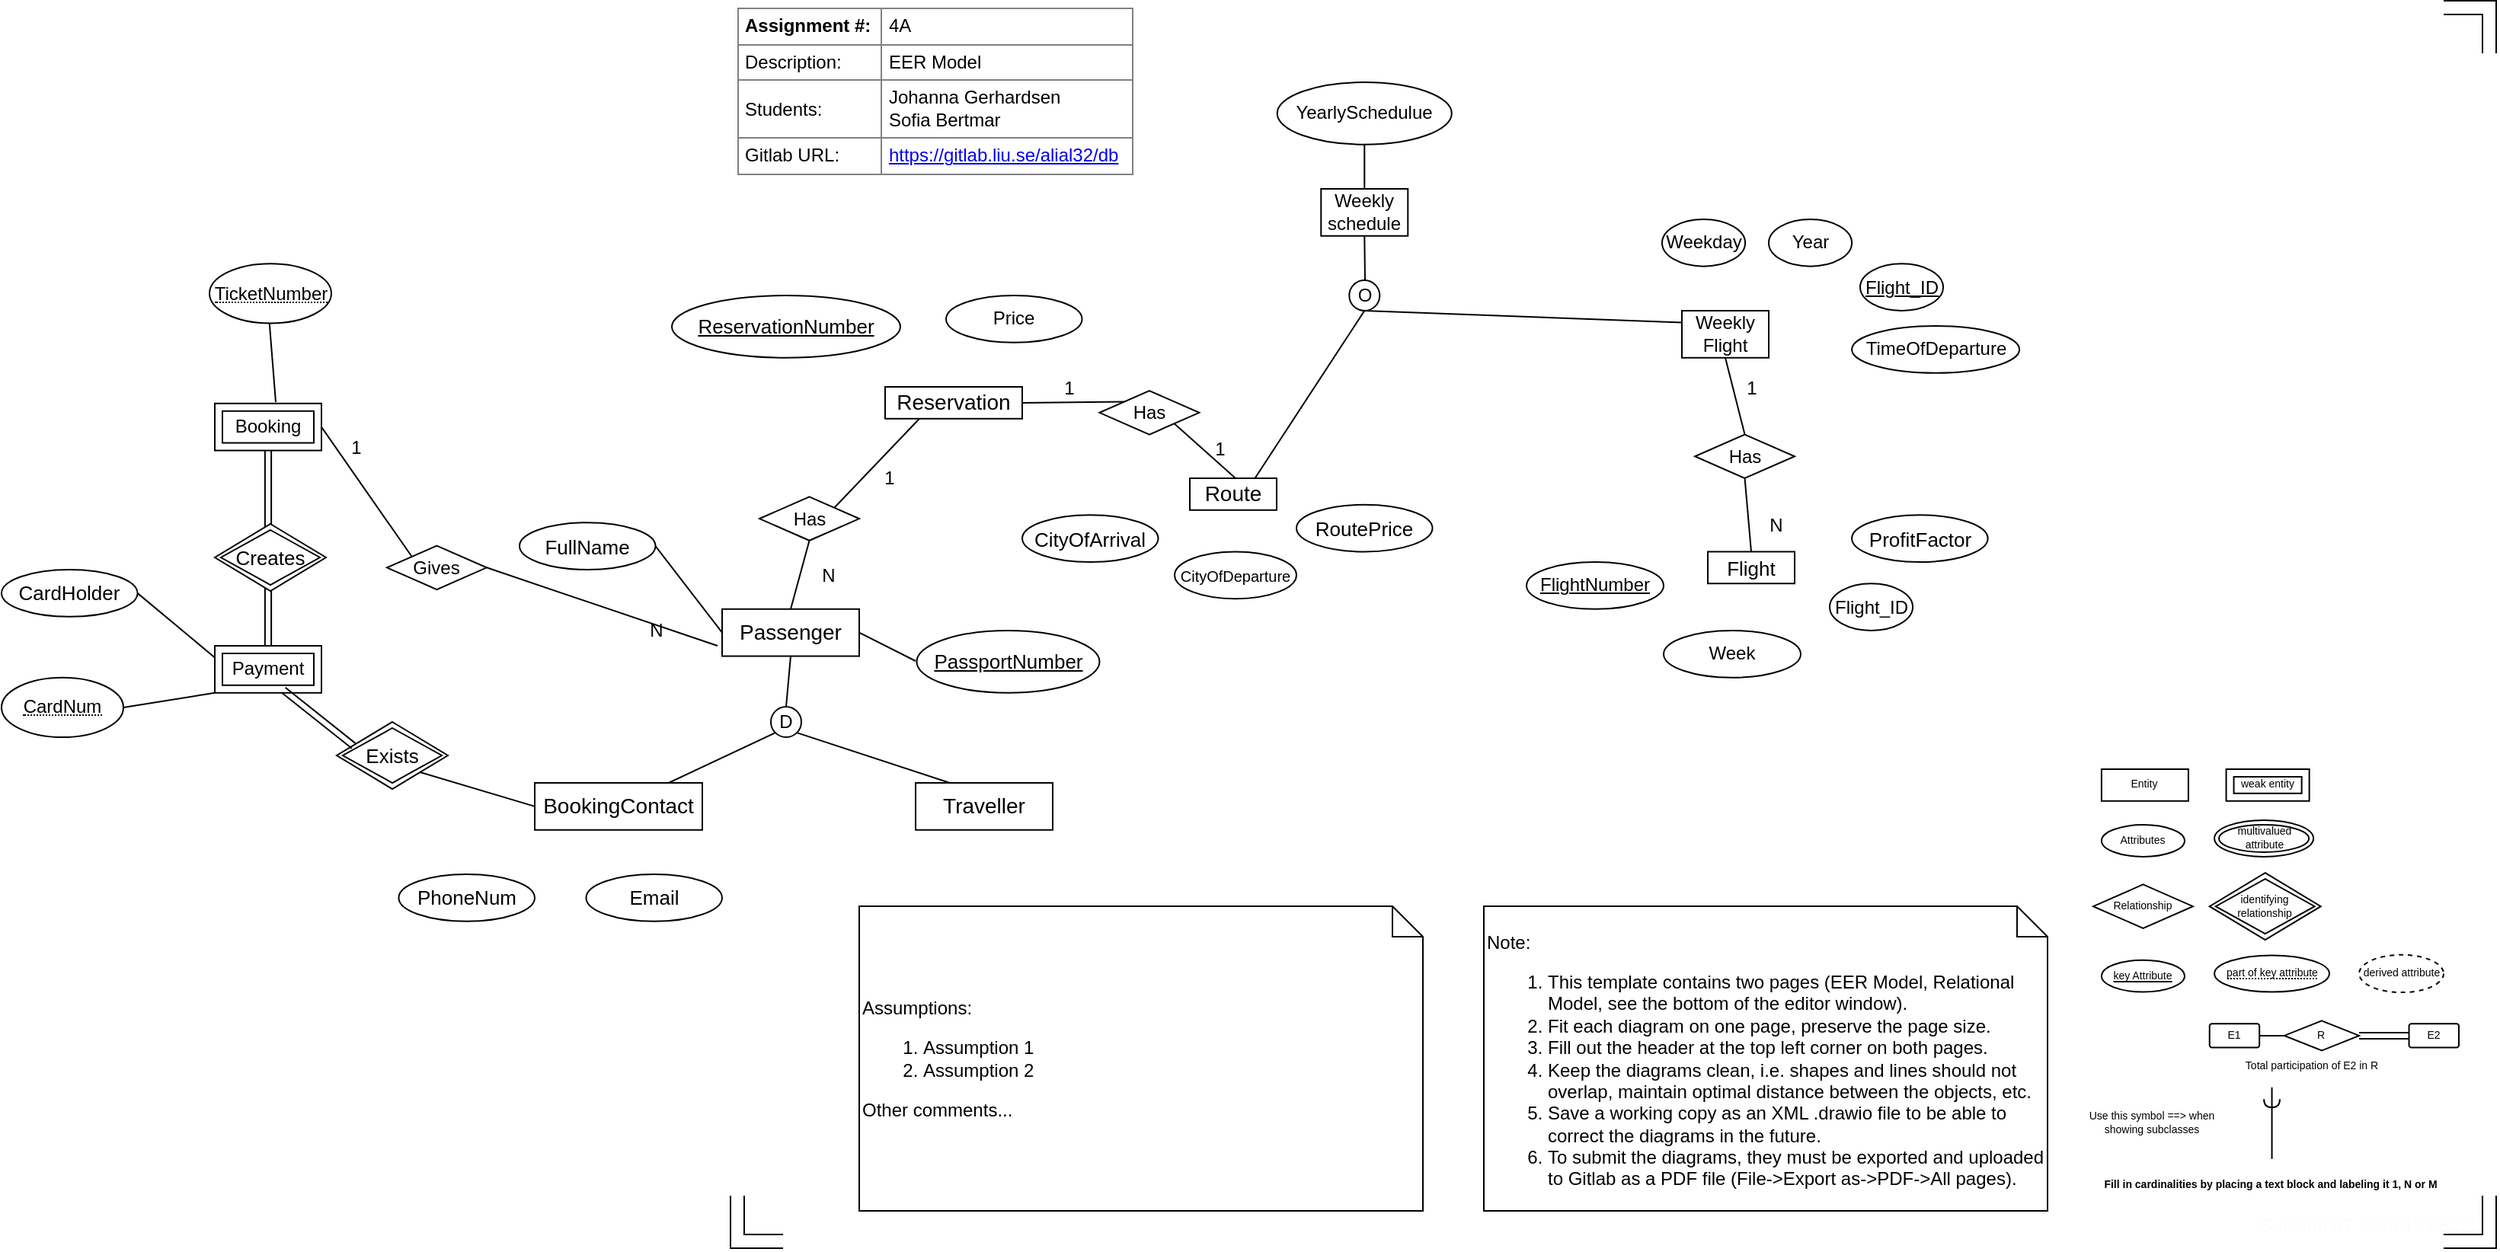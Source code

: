 <mxfile version="13.10.0" type="device" pages="2"><diagram id="AwibpN7691-l0AOPQ9tG" name="Page-1"><mxGraphModel dx="1358" dy="737" grid="1" gridSize="10" guides="1" tooltips="1" connect="1" arrows="1" fold="1" page="1" pageScale="1" pageWidth="827" pageHeight="1169" math="0" shadow="0"><root><mxCell id="0"/><mxCell id="1" parent="0"/><UserObject label="%date{ddd mmm dd yyyy HH:MM:ss}%" placeholders="1" id="TiazZiF4yL7z3fMAo3jG-25"><mxCell style="text;html=1;align=center;verticalAlign=middle;whiteSpace=wrap;overflow=hidden;fontColor=#FCFCFC;movable=0;resizable=0;rotatable=0;deletable=0;editable=0;connectable=0;" vertex="1" parent="1"><mxGeometry x="1533" y="1011" width="160" height="20" as="geometry"/></mxCell></UserObject><mxCell id="TiazZiF4yL7z3fMAo3jG-26" value="" style="shape=filledEdge;rounded=0;fixDash=1;endArrow=none;strokeWidth=10;fillColor=#ffffff;edgeStyle=orthogonalEdgeStyle;fontColor=#FCFCFC;" edge="1" parent="1"><mxGeometry width="60" height="40" relative="1" as="geometry"><mxPoint x="543" y="1001" as="sourcePoint"/><mxPoint x="573" y="1031" as="targetPoint"/><Array as="points"><mxPoint x="543" y="1031"/></Array></mxGeometry></mxCell><mxCell id="TiazZiF4yL7z3fMAo3jG-27" value="" style="shape=filledEdge;rounded=0;fixDash=1;endArrow=none;strokeWidth=10;fillColor=#ffffff;edgeStyle=orthogonalEdgeStyle;fontColor=#FCFCFC;" edge="1" parent="1"><mxGeometry width="60" height="40" relative="1" as="geometry"><mxPoint x="1663" y="221" as="sourcePoint"/><mxPoint x="1693" y="251" as="targetPoint"/><Array as="points"><mxPoint x="1693" y="221"/></Array></mxGeometry></mxCell><mxCell id="TiazZiF4yL7z3fMAo3jG-28" value="" style="shape=filledEdge;rounded=0;fixDash=1;endArrow=none;strokeWidth=10;fillColor=#ffffff;edgeStyle=orthogonalEdgeStyle;fontColor=#FCFCFC;" edge="1" parent="1"><mxGeometry width="60" height="40" relative="1" as="geometry"><mxPoint x="1662.99" y="1031" as="sourcePoint"/><mxPoint x="1692.99" y="1001" as="targetPoint"/><Array as="points"><mxPoint x="1692.99" y="1031"/></Array></mxGeometry></mxCell><mxCell id="TiazZiF4yL7z3fMAo3jG-29" value="&lt;table border=&quot;1&quot; width=&quot;100%&quot; cellpadding=&quot;4&quot; style=&quot;width: 100% ; height: 100% ; border-collapse: collapse&quot;&gt;&lt;tbody&gt;&lt;tr&gt;&lt;th&gt;Assignment #:&lt;/th&gt;&lt;td&gt;4A&lt;/td&gt;&lt;/tr&gt;&lt;tr&gt;&lt;td&gt;Description:&lt;/td&gt;&lt;td&gt;EER Model&lt;/td&gt;&lt;/tr&gt;&lt;tr&gt;&lt;td&gt;Students:&lt;/td&gt;&lt;td&gt;Johanna Gerhardsen&lt;br&gt;Sofia Bertmar&lt;/td&gt;&lt;/tr&gt;&lt;tr&gt;&lt;td&gt;Gitlab URL:&lt;/td&gt;&lt;td&gt;&lt;a href=&quot;https://gitlab.liu.se/alial32/db&quot;&gt;https://gitlab.liu.se/alial32/db&lt;/a&gt;&lt;/td&gt;&lt;/tr&gt;&lt;/tbody&gt;&lt;/table&gt;" style="text;html=1;strokeColor=none;fillColor=none;overflow=fill;fontColor=#000000;" vertex="1" parent="1"><mxGeometry x="543" y="221" width="260" height="110" as="geometry"/></mxCell><mxCell id="TiazZiF4yL7z3fMAo3jG-31" value="&lt;br&gt;Note:&lt;br&gt;&lt;ol&gt;&lt;li&gt;This template contains two pages (EER Model, Relational Model, see the bottom of the editor window).&lt;/li&gt;&lt;li&gt;Fit each diagram on one page, preserve the page size.&lt;br&gt;&lt;/li&gt;&lt;li&gt;Fill out the header at the top left corner on both pages.&lt;/li&gt;&lt;li&gt;&lt;span&gt;Keep the diagrams clean, i.e. shapes and lines should not overlap, maintain optimal distance between the objects, etc.&lt;/span&gt;&lt;br&gt;&lt;/li&gt;&lt;li&gt;Save a working copy as an XML .drawio file to be able to correct the diagrams in the future.&lt;/li&gt;&lt;li&gt;To submit the diagrams, they must be exported and uploaded to Gitlab as a PDF file (File-&amp;gt;Export as-&amp;gt;PDF-&amp;gt;All pages).&lt;/li&gt;&lt;/ol&gt;" style="shape=note;size=20;whiteSpace=wrap;html=1;strokeColor=#000000;fillColor=#ffffff;fontColor=#000000;align=left;" vertex="1" parent="1"><mxGeometry x="1033" y="811" width="370" height="200" as="geometry"/></mxCell><mxCell id="TiazZiF4yL7z3fMAo3jG-32" value="Assumptions:&lt;br&gt;&lt;ol&gt;&lt;li&gt;Assumption 1&lt;/li&gt;&lt;li&gt;Assumption 2&lt;/li&gt;&lt;/ol&gt;&lt;div&gt;Other comments...&lt;/div&gt;" style="shape=note;size=20;whiteSpace=wrap;html=1;strokeColor=#000000;fillColor=#ffffff;fontColor=#000000;align=left;" vertex="1" parent="1"><mxGeometry x="623" y="811" width="370" height="200" as="geometry"/></mxCell><mxCell id="TiazZiF4yL7z3fMAo3jG-35" value="" style="group;fontSize=7;" vertex="1" connectable="0" parent="1"><mxGeometry x="1403" y="721" width="270" height="293.5" as="geometry"/></mxCell><mxCell id="TiazZiF4yL7z3fMAo3jG-36" value="&lt;b style=&quot;font-size: 7px;&quot;&gt;Fill in cardinalities by placing a text block and labeling it 1, N or M&lt;/b&gt;" style="text;html=1;strokeColor=none;fillColor=none;align=center;verticalAlign=middle;whiteSpace=wrap;rounded=0;shadow=0;dashed=1;fontSize=7;" vertex="1" parent="TiazZiF4yL7z3fMAo3jG-35"><mxGeometry x="32.73" y="260" width="227.27" height="26.11" as="geometry"/></mxCell><mxCell id="TiazZiF4yL7z3fMAo3jG-37" value="" style="shape=requiredInterface;html=1;verticalLabelPosition=bottom;shadow=0;fontSize=7;rotation=90;" vertex="1" parent="TiazZiF4yL7z3fMAo3jG-35"><mxGeometry x="144.545" y="214.119" width="5.455" height="10.445" as="geometry"/></mxCell><mxCell id="TiazZiF4yL7z3fMAo3jG-38" value="" style="endArrow=none;html=1;strokeColor=#000000;fontSize=7;" edge="1" parent="TiazZiF4yL7z3fMAo3jG-35"><mxGeometry width="50" height="50" relative="1" as="geometry"><mxPoint x="147.273" y="255.899" as="sourcePoint"/><mxPoint x="147.273" y="208.897" as="targetPoint"/></mxGeometry></mxCell><mxCell id="TiazZiF4yL7z3fMAo3jG-39" value="&lt;font style=&quot;font-size: 7px;&quot;&gt;Use this symbol ==&amp;gt; when showing subclasses &lt;/font&gt;" style="text;html=1;strokeColor=none;fillColor=none;align=center;verticalAlign=middle;whiteSpace=wrap;rounded=0;shadow=0;fontSize=7;" vertex="1" parent="TiazZiF4yL7z3fMAo3jG-35"><mxGeometry x="21.818" y="211.508" width="92.727" height="41.779" as="geometry"/></mxCell><mxCell id="TiazZiF4yL7z3fMAo3jG-40" value="Attributes" style="ellipse;whiteSpace=wrap;html=1;align=center;shadow=0;gradientColor=none;fontSize=7;" vertex="1" parent="TiazZiF4yL7z3fMAo3jG-35"><mxGeometry x="35.455" y="36.557" width="54.545" height="20.89" as="geometry"/></mxCell><mxCell id="TiazZiF4yL7z3fMAo3jG-41" value="Relationship" style="shape=rhombus;perimeter=rhombusPerimeter;whiteSpace=wrap;html=1;align=center;shadow=0;gradientColor=none;fontSize=7;" vertex="1" parent="TiazZiF4yL7z3fMAo3jG-35"><mxGeometry x="30" y="75.725" width="65.455" height="28.723" as="geometry"/></mxCell><mxCell id="TiazZiF4yL7z3fMAo3jG-42" value="weak entity" style="shape=ext;margin=3;double=1;whiteSpace=wrap;html=1;align=center;shadow=0;gradientColor=none;fontSize=7;" vertex="1" parent="TiazZiF4yL7z3fMAo3jG-35"><mxGeometry x="117.273" width="54.545" height="20.89" as="geometry"/></mxCell><mxCell id="TiazZiF4yL7z3fMAo3jG-43" value="key Attribute" style="ellipse;whiteSpace=wrap;html=1;align=center;fontStyle=4;shadow=0;gradientColor=none;fontSize=7;" vertex="1" parent="TiazZiF4yL7z3fMAo3jG-35"><mxGeometry x="35.455" y="125.338" width="54.545" height="20.89" as="geometry"/></mxCell><mxCell id="TiazZiF4yL7z3fMAo3jG-44" value="derived attribute" style="ellipse;whiteSpace=wrap;html=1;align=center;dashed=1;shadow=0;gradientColor=none;fontSize=7;" vertex="1" parent="TiazZiF4yL7z3fMAo3jG-35"><mxGeometry x="204.55" y="121.9" width="55.45" height="24.66" as="geometry"/></mxCell><mxCell id="TiazZiF4yL7z3fMAo3jG-45" value="E2" style="rounded=1;arcSize=10;whiteSpace=wrap;html=1;align=center;shadow=0;gradientColor=none;fontSize=7;" vertex="1" parent="TiazZiF4yL7z3fMAo3jG-35"><mxGeometry x="237.273" y="167.117" width="32.727" height="15.667" as="geometry"/></mxCell><mxCell id="TiazZiF4yL7z3fMAo3jG-46" value="R" style="shape=rhombus;perimeter=rhombusPerimeter;whiteSpace=wrap;html=1;align=center;shadow=0;gradientColor=none;fontSize=7;" vertex="1" parent="TiazZiF4yL7z3fMAo3jG-35"><mxGeometry x="155.455" y="165.159" width="49.091" height="19.584" as="geometry"/></mxCell><mxCell id="TiazZiF4yL7z3fMAo3jG-47" value="" style="shape=link;html=1;rounded=0;entryX=0;entryY=0.5;entryDx=0;entryDy=0;exitX=1;exitY=0.5;exitDx=0;exitDy=0;fontSize=7;" edge="1" parent="TiazZiF4yL7z3fMAo3jG-35" source="TiazZiF4yL7z3fMAo3jG-46" target="TiazZiF4yL7z3fMAo3jG-45"><mxGeometry relative="1" as="geometry"><mxPoint x="193.636" y="177.562" as="sourcePoint"/><mxPoint x="193.636" y="177.301" as="targetPoint"/></mxGeometry></mxCell><mxCell id="TiazZiF4yL7z3fMAo3jG-48" value="E1" style="rounded=1;arcSize=10;whiteSpace=wrap;html=1;align=center;shadow=0;gradientColor=none;fontSize=7;" vertex="1" parent="TiazZiF4yL7z3fMAo3jG-35"><mxGeometry x="106.364" y="167.117" width="32.727" height="15.667" as="geometry"/></mxCell><mxCell id="TiazZiF4yL7z3fMAo3jG-49" value="" style="endArrow=none;html=1;rounded=0;exitX=0;exitY=0.5;exitDx=0;exitDy=0;entryX=1;entryY=0.5;entryDx=0;entryDy=0;fontSize=7;" edge="1" parent="TiazZiF4yL7z3fMAo3jG-35" source="TiazZiF4yL7z3fMAo3jG-46" target="TiazZiF4yL7z3fMAo3jG-48"><mxGeometry relative="1" as="geometry"><mxPoint x="-237.273" y="302.9" as="sourcePoint"/><mxPoint x="-150" y="302.9" as="targetPoint"/></mxGeometry></mxCell><mxCell id="TiazZiF4yL7z3fMAo3jG-50" value="&lt;font style=&quot;font-size: 7px;&quot;&gt;Total participation of E2 in R&lt;/font&gt;" style="text;html=1;align=center;verticalAlign=middle;resizable=0;points=[];autosize=1;fontSize=7;" vertex="1" parent="TiazZiF4yL7z3fMAo3jG-35"><mxGeometry x="122.729" y="190.0" width="100" height="10" as="geometry"/></mxCell><mxCell id="TiazZiF4yL7z3fMAo3jG-51" value="&lt;span style=&quot;border-bottom: 1px dotted&quot;&gt;part of key attribute&lt;/span&gt;" style="ellipse;whiteSpace=wrap;html=1;align=center;strokeColor=#000000;fillColor=#ffffff;fontSize=7;fontColor=#000000;" vertex="1" parent="TiazZiF4yL7z3fMAo3jG-35"><mxGeometry x="109.55" y="122.23" width="75.45" height="24" as="geometry"/></mxCell><mxCell id="TiazZiF4yL7z3fMAo3jG-52" value="multivalued attribute" style="ellipse;shape=doubleEllipse;margin=3;whiteSpace=wrap;html=1;align=center;strokeColor=#000000;fillColor=#ffffff;fontSize=7;fontColor=#000000;" vertex="1" parent="TiazZiF4yL7z3fMAo3jG-35"><mxGeometry x="109.55" y="33.45" width="65" height="24" as="geometry"/></mxCell><mxCell id="TiazZiF4yL7z3fMAo3jG-53" value="identifying relationship" style="shape=rhombus;double=1;perimeter=rhombusPerimeter;whiteSpace=wrap;html=1;align=center;strokeColor=#000000;fillColor=#ffffff;fontSize=7;fontColor=#000000;" vertex="1" parent="TiazZiF4yL7z3fMAo3jG-35"><mxGeometry x="106.36" y="68.09" width="73" height="44" as="geometry"/></mxCell><mxCell id="TiazZiF4yL7z3fMAo3jG-54" value="Entity" style="whiteSpace=wrap;html=1;align=center;strokeColor=#000000;fillColor=#ffffff;fontSize=7;fontColor=#000000;" vertex="1" parent="TiazZiF4yL7z3fMAo3jG-35"><mxGeometry x="35.45" width="57" height="20.89" as="geometry"/></mxCell><mxCell id="TiazZiF4yL7z3fMAo3jG-55" value="&lt;font style=&quot;font-size: 13px&quot;&gt;Flight&lt;/font&gt;" style="whiteSpace=wrap;html=1;align=center;strokeColor=#000000;fillColor=#ffffff;fontSize=7;fontColor=#000000;" vertex="1" parent="1"><mxGeometry x="1180" y="578.22" width="57" height="20.89" as="geometry"/></mxCell><mxCell id="TiazZiF4yL7z3fMAo3jG-56" value="&lt;font style=&quot;font-size: 12px&quot;&gt;Weekly schedule&lt;/font&gt;" style="whiteSpace=wrap;html=1;align=center;strokeColor=#000000;fillColor=#ffffff;fontSize=7;fontColor=#000000;" vertex="1" parent="1"><mxGeometry x="926.14" y="340" width="57" height="30.89" as="geometry"/></mxCell><mxCell id="TiazZiF4yL7z3fMAo3jG-57" value="&lt;font style=&quot;font-size: 14px&quot;&gt;Route&lt;/font&gt;" style="whiteSpace=wrap;html=1;align=center;strokeColor=#000000;fillColor=#ffffff;fontSize=7;fontColor=#000000;" vertex="1" parent="1"><mxGeometry x="840" y="530" width="57" height="20.89" as="geometry"/></mxCell><mxCell id="TiazZiF4yL7z3fMAo3jG-59" value="&lt;font style=&quot;font-size: 10px&quot;&gt;CityOfDeparture&lt;/font&gt;" style="ellipse;whiteSpace=wrap;html=1;align=center;shadow=0;gradientColor=none;fontSize=7;" vertex="1" parent="1"><mxGeometry x="830" y="578.22" width="80" height="30.89" as="geometry"/></mxCell><mxCell id="TiazZiF4yL7z3fMAo3jG-60" value="&lt;font style=&quot;font-size: 13px&quot;&gt;CityOfArrival&lt;/font&gt;" style="ellipse;whiteSpace=wrap;html=1;align=center;shadow=0;gradientColor=none;fontSize=7;" vertex="1" parent="1"><mxGeometry x="730" y="554.11" width="89.27" height="30.89" as="geometry"/></mxCell><mxCell id="TiazZiF4yL7z3fMAo3jG-66" value="&lt;font style=&quot;font-size: 12px&quot;&gt;&lt;u&gt;Flight_ID&lt;/u&gt;&lt;/font&gt;" style="ellipse;whiteSpace=wrap;html=1;align=center;shadow=0;gradientColor=none;fontSize=7;" vertex="1" parent="1"><mxGeometry x="1280" y="389.11" width="54.55" height="30.89" as="geometry"/></mxCell><mxCell id="TiazZiF4yL7z3fMAo3jG-70" value="&lt;font style=&quot;font-size: 12px&quot;&gt;Year&lt;br&gt;&lt;/font&gt;" style="ellipse;whiteSpace=wrap;html=1;align=center;shadow=0;gradientColor=none;fontSize=7;" vertex="1" parent="1"><mxGeometry x="1220" y="360" width="54.55" height="30.89" as="geometry"/></mxCell><mxCell id="TiazZiF4yL7z3fMAo3jG-71" value="&lt;font style=&quot;font-size: 12px&quot;&gt;Weekday&lt;/font&gt;" style="ellipse;whiteSpace=wrap;html=1;align=center;shadow=0;gradientColor=none;fontSize=7;" vertex="1" parent="1"><mxGeometry x="1150" y="360" width="54.55" height="30.89" as="geometry"/></mxCell><mxCell id="TiazZiF4yL7z3fMAo3jG-72" value="&lt;font style=&quot;font-size: 12px&quot;&gt;TimeOfDeparture&lt;/font&gt;" style="ellipse;whiteSpace=wrap;html=1;align=center;shadow=0;gradientColor=none;fontSize=7;" vertex="1" parent="1"><mxGeometry x="1274.55" y="430" width="110" height="30.89" as="geometry"/></mxCell><mxCell id="TiazZiF4yL7z3fMAo3jG-73" value="&lt;font style=&quot;font-size: 12px&quot;&gt;&lt;u&gt;FlightNumber&lt;/u&gt;&lt;/font&gt;" style="ellipse;whiteSpace=wrap;html=1;align=center;shadow=0;gradientColor=none;fontSize=7;" vertex="1" parent="1"><mxGeometry x="1061" y="585" width="90" height="30.89" as="geometry"/></mxCell><mxCell id="TiazZiF4yL7z3fMAo3jG-74" value="&lt;font style=&quot;font-size: 12px&quot;&gt;Flight_ID&lt;/font&gt;" style="ellipse;whiteSpace=wrap;html=1;align=center;shadow=0;gradientColor=none;fontSize=7;" vertex="1" parent="1"><mxGeometry x="1260" y="599.11" width="54.55" height="30.89" as="geometry"/></mxCell><mxCell id="TiazZiF4yL7z3fMAo3jG-75" value="&lt;font style=&quot;font-size: 12px&quot;&gt;Weekly Flight&lt;/font&gt;" style="whiteSpace=wrap;html=1;align=center;strokeColor=#000000;fillColor=#ffffff;fontSize=7;fontColor=#000000;" vertex="1" parent="1"><mxGeometry x="1163" y="420" width="57" height="30.89" as="geometry"/></mxCell><mxCell id="TiazZiF4yL7z3fMAo3jG-76" value="&lt;font style=&quot;font-size: 12px&quot;&gt;Week&lt;/font&gt;" style="ellipse;whiteSpace=wrap;html=1;align=center;shadow=0;gradientColor=none;fontSize=7;" vertex="1" parent="1"><mxGeometry x="1151" y="630" width="90" height="30.89" as="geometry"/></mxCell><mxCell id="TiazZiF4yL7z3fMAo3jG-78" value="&lt;font style=&quot;font-size: 12px&quot;&gt;YearlySchedulue&lt;/font&gt;" style="ellipse;whiteSpace=wrap;html=1;align=center;shadow=0;gradientColor=none;fontSize=7;" vertex="1" parent="1"><mxGeometry x="897.36" y="270" width="114.55" height="40.89" as="geometry"/></mxCell><mxCell id="TiazZiF4yL7z3fMAo3jG-99" value="&lt;font style=&quot;font-size: 12px&quot;&gt;Has&lt;/font&gt;" style="shape=rhombus;perimeter=rhombusPerimeter;whiteSpace=wrap;html=1;align=center;shadow=0;gradientColor=none;fontSize=7;" vertex="1" parent="1"><mxGeometry x="1171.55" y="501.28" width="65.455" height="28.723" as="geometry"/></mxCell><mxCell id="TiazZiF4yL7z3fMAo3jG-100" value="" style="endArrow=none;html=1;entryX=0.5;entryY=1;entryDx=0;entryDy=0;exitX=0.5;exitY=0;exitDx=0;exitDy=0;" edge="1" parent="1" source="TiazZiF4yL7z3fMAo3jG-55" target="TiazZiF4yL7z3fMAo3jG-99"><mxGeometry width="50" height="50" relative="1" as="geometry"><mxPoint x="1130" y="580" as="sourcePoint"/><mxPoint x="1180" y="530" as="targetPoint"/></mxGeometry></mxCell><mxCell id="TiazZiF4yL7z3fMAo3jG-101" value="" style="endArrow=none;html=1;entryX=0.5;entryY=0;entryDx=0;entryDy=0;exitX=0.5;exitY=1;exitDx=0;exitDy=0;" edge="1" parent="1" source="TiazZiF4yL7z3fMAo3jG-75" target="TiazZiF4yL7z3fMAo3jG-99"><mxGeometry width="50" height="50" relative="1" as="geometry"><mxPoint x="1130" y="580" as="sourcePoint"/><mxPoint x="1180" y="530" as="targetPoint"/></mxGeometry></mxCell><mxCell id="TiazZiF4yL7z3fMAo3jG-102" value="N" style="text;html=1;strokeColor=none;fillColor=none;align=center;verticalAlign=middle;whiteSpace=wrap;rounded=0;" vertex="1" parent="1"><mxGeometry x="1204.55" y="550.89" width="40" height="20" as="geometry"/></mxCell><mxCell id="TiazZiF4yL7z3fMAo3jG-103" value="1" style="text;html=1;strokeColor=none;fillColor=none;align=center;verticalAlign=middle;whiteSpace=wrap;rounded=0;" vertex="1" parent="1"><mxGeometry x="1188.5" y="460.89" width="40" height="20" as="geometry"/></mxCell><mxCell id="TiazZiF4yL7z3fMAo3jG-104" value="&lt;font style=&quot;font-size: 14px&quot;&gt;Reservation&lt;/font&gt;" style="whiteSpace=wrap;html=1;align=center;strokeColor=#000000;fillColor=#ffffff;fontSize=7;fontColor=#000000;" vertex="1" parent="1"><mxGeometry x="640" y="470" width="90" height="20.89" as="geometry"/></mxCell><mxCell id="TiazZiF4yL7z3fMAo3jG-109" value="&lt;font style=&quot;font-size: 13px&quot;&gt;&lt;u&gt;ReservationNumber&lt;/u&gt;&lt;/font&gt;" style="ellipse;whiteSpace=wrap;html=1;align=center;shadow=0;gradientColor=none;fontSize=7;" vertex="1" parent="1"><mxGeometry x="500" y="410" width="150" height="40.89" as="geometry"/></mxCell><mxCell id="TiazZiF4yL7z3fMAo3jG-110" value="&lt;font style=&quot;font-size: 12px&quot;&gt;Has&lt;/font&gt;" style="shape=rhombus;perimeter=rhombusPerimeter;whiteSpace=wrap;html=1;align=center;shadow=0;gradientColor=none;fontSize=7;" vertex="1" parent="1"><mxGeometry x="780.73" y="472.56" width="65.455" height="28.723" as="geometry"/></mxCell><mxCell id="TiazZiF4yL7z3fMAo3jG-111" value="" style="endArrow=none;html=1;exitX=1;exitY=0.5;exitDx=0;exitDy=0;entryX=0;entryY=0;entryDx=0;entryDy=0;" edge="1" parent="1" source="TiazZiF4yL7z3fMAo3jG-104" target="TiazZiF4yL7z3fMAo3jG-110"><mxGeometry width="50" height="50" relative="1" as="geometry"><mxPoint x="950" y="590" as="sourcePoint"/><mxPoint x="1000" y="540" as="targetPoint"/></mxGeometry></mxCell><mxCell id="TiazZiF4yL7z3fMAo3jG-112" value="" style="endArrow=none;html=1;entryX=1;entryY=1;entryDx=0;entryDy=0;" edge="1" parent="1" target="TiazZiF4yL7z3fMAo3jG-110"><mxGeometry width="50" height="50" relative="1" as="geometry"><mxPoint x="870" y="530" as="sourcePoint"/><mxPoint x="1000" y="540" as="targetPoint"/></mxGeometry></mxCell><mxCell id="TiazZiF4yL7z3fMAo3jG-113" value="1" style="text;html=1;strokeColor=none;fillColor=none;align=center;verticalAlign=middle;whiteSpace=wrap;rounded=0;" vertex="1" parent="1"><mxGeometry x="740.73" y="460.89" width="40" height="20" as="geometry"/></mxCell><mxCell id="TiazZiF4yL7z3fMAo3jG-114" value="1" style="text;html=1;strokeColor=none;fillColor=none;align=center;verticalAlign=middle;whiteSpace=wrap;rounded=0;" vertex="1" parent="1"><mxGeometry x="840" y="501.28" width="40" height="20" as="geometry"/></mxCell><mxCell id="TiazZiF4yL7z3fMAo3jG-115" value="&lt;font style=&quot;font-size: 13px&quot;&gt;RoutePrice&lt;/font&gt;" style="ellipse;whiteSpace=wrap;html=1;align=center;shadow=0;gradientColor=none;fontSize=7;" vertex="1" parent="1"><mxGeometry x="910" y="547.33" width="89.27" height="30.89" as="geometry"/></mxCell><mxCell id="TiazZiF4yL7z3fMAo3jG-116" value="&lt;font style=&quot;font-size: 13px&quot;&gt;ProfitFactor&lt;/font&gt;" style="ellipse;whiteSpace=wrap;html=1;align=center;shadow=0;gradientColor=none;fontSize=7;" vertex="1" parent="1"><mxGeometry x="1274.55" y="554.11" width="89.27" height="30.89" as="geometry"/></mxCell><mxCell id="TiazZiF4yL7z3fMAo3jG-117" value="O" style="ellipse;whiteSpace=wrap;html=1;aspect=fixed;" vertex="1" parent="1"><mxGeometry x="944.64" y="400" width="20" height="20" as="geometry"/></mxCell><mxCell id="TiazZiF4yL7z3fMAo3jG-118" value="" style="endArrow=none;html=1;entryX=0.5;entryY=1;entryDx=0;entryDy=0;" edge="1" parent="1" target="TiazZiF4yL7z3fMAo3jG-56"><mxGeometry width="50" height="50" relative="1" as="geometry"><mxPoint x="955" y="400" as="sourcePoint"/><mxPoint x="1000" y="460" as="targetPoint"/></mxGeometry></mxCell><mxCell id="TiazZiF4yL7z3fMAo3jG-119" value="" style="endArrow=none;html=1;entryX=0.5;entryY=1;entryDx=0;entryDy=0;exitX=0.75;exitY=0;exitDx=0;exitDy=0;" edge="1" parent="1" source="TiazZiF4yL7z3fMAo3jG-57" target="TiazZiF4yL7z3fMAo3jG-117"><mxGeometry width="50" height="50" relative="1" as="geometry"><mxPoint x="950" y="510" as="sourcePoint"/><mxPoint x="1000" y="460" as="targetPoint"/></mxGeometry></mxCell><mxCell id="TiazZiF4yL7z3fMAo3jG-120" value="" style="endArrow=none;html=1;entryX=0.5;entryY=1;entryDx=0;entryDy=0;exitX=0;exitY=0.25;exitDx=0;exitDy=0;" edge="1" parent="1" source="TiazZiF4yL7z3fMAo3jG-75" target="TiazZiF4yL7z3fMAo3jG-117"><mxGeometry width="50" height="50" relative="1" as="geometry"><mxPoint x="1160" y="430" as="sourcePoint"/><mxPoint x="1000" y="460" as="targetPoint"/></mxGeometry></mxCell><mxCell id="TiazZiF4yL7z3fMAo3jG-121" value="" style="endArrow=none;html=1;entryX=0.5;entryY=1;entryDx=0;entryDy=0;exitX=0.5;exitY=0;exitDx=0;exitDy=0;" edge="1" parent="1" source="TiazZiF4yL7z3fMAo3jG-56" target="TiazZiF4yL7z3fMAo3jG-78"><mxGeometry width="50" height="50" relative="1" as="geometry"><mxPoint x="950" y="510" as="sourcePoint"/><mxPoint x="1000" y="460" as="targetPoint"/></mxGeometry></mxCell><mxCell id="TiazZiF4yL7z3fMAo3jG-122" value="&lt;font style=&quot;font-size: 12px&quot;&gt;Price&lt;/font&gt;" style="ellipse;whiteSpace=wrap;html=1;align=center;shadow=0;gradientColor=none;fontSize=7;" vertex="1" parent="1"><mxGeometry x="680" y="410" width="89.27" height="30.89" as="geometry"/></mxCell><mxCell id="TiazZiF4yL7z3fMAo3jG-123" value="&lt;font style=&quot;font-size: 12px&quot;&gt;Has&lt;/font&gt;" style="shape=rhombus;perimeter=rhombusPerimeter;whiteSpace=wrap;html=1;align=center;shadow=0;gradientColor=none;fontSize=7;" vertex="1" parent="1"><mxGeometry x="557.55" y="542.17" width="65.455" height="28.723" as="geometry"/></mxCell><mxCell id="TiazZiF4yL7z3fMAo3jG-124" value="" style="endArrow=none;html=1;exitX=1;exitY=0;exitDx=0;exitDy=0;entryX=0.25;entryY=1;entryDx=0;entryDy=0;" edge="1" parent="1" source="TiazZiF4yL7z3fMAo3jG-123" target="TiazZiF4yL7z3fMAo3jG-104"><mxGeometry width="50" height="50" relative="1" as="geometry"><mxPoint x="990" y="540" as="sourcePoint"/><mxPoint x="1040" y="490" as="targetPoint"/></mxGeometry></mxCell><mxCell id="TiazZiF4yL7z3fMAo3jG-125" value="1" style="text;html=1;strokeColor=none;fillColor=none;align=center;verticalAlign=middle;whiteSpace=wrap;rounded=0;" vertex="1" parent="1"><mxGeometry x="623" y="520" width="40" height="20" as="geometry"/></mxCell><mxCell id="TiazZiF4yL7z3fMAo3jG-126" value="&lt;font style=&quot;font-size: 14px&quot;&gt;Passenger&lt;/font&gt;" style="whiteSpace=wrap;html=1;align=center;strokeColor=#000000;fillColor=#ffffff;fontSize=7;fontColor=#000000;" vertex="1" parent="1"><mxGeometry x="533" y="615.89" width="90" height="30.89" as="geometry"/></mxCell><mxCell id="TiazZiF4yL7z3fMAo3jG-127" value="" style="endArrow=none;html=1;exitX=0.5;exitY=0;exitDx=0;exitDy=0;entryX=0.5;entryY=1;entryDx=0;entryDy=0;" edge="1" parent="1" source="TiazZiF4yL7z3fMAo3jG-126" target="TiazZiF4yL7z3fMAo3jG-123"><mxGeometry width="50" height="50" relative="1" as="geometry"><mxPoint x="990" y="560" as="sourcePoint"/><mxPoint x="1040" y="510" as="targetPoint"/></mxGeometry></mxCell><mxCell id="TiazZiF4yL7z3fMAo3jG-128" value="N" style="text;html=1;strokeColor=none;fillColor=none;align=center;verticalAlign=middle;whiteSpace=wrap;rounded=0;" vertex="1" parent="1"><mxGeometry x="583" y="583.66" width="40" height="20" as="geometry"/></mxCell><mxCell id="TiazZiF4yL7z3fMAo3jG-129" value="&lt;font style=&quot;font-size: 13px&quot;&gt;FullName&lt;/font&gt;" style="ellipse;whiteSpace=wrap;html=1;align=center;shadow=0;gradientColor=none;fontSize=7;" vertex="1" parent="1"><mxGeometry x="400" y="559.11" width="89.27" height="30.89" as="geometry"/></mxCell><mxCell id="TiazZiF4yL7z3fMAo3jG-130" value="&lt;font style=&quot;font-size: 13px&quot;&gt;&lt;u&gt;PassportNumber&lt;/u&gt;&lt;/font&gt;" style="ellipse;whiteSpace=wrap;html=1;align=center;shadow=0;gradientColor=none;fontSize=7;" vertex="1" parent="1"><mxGeometry x="660.73" y="630" width="120" height="40.89" as="geometry"/></mxCell><mxCell id="TiazZiF4yL7z3fMAo3jG-131" value="" style="endArrow=none;html=1;exitX=1;exitY=0.5;exitDx=0;exitDy=0;" edge="1" parent="1" source="TiazZiF4yL7z3fMAo3jG-126"><mxGeometry width="50" height="50" relative="1" as="geometry"><mxPoint x="740" y="730" as="sourcePoint"/><mxPoint x="660" y="650" as="targetPoint"/></mxGeometry></mxCell><mxCell id="TiazZiF4yL7z3fMAo3jG-132" value="" style="endArrow=none;html=1;exitX=1;exitY=0.5;exitDx=0;exitDy=0;entryX=0;entryY=0.5;entryDx=0;entryDy=0;" edge="1" parent="1" source="TiazZiF4yL7z3fMAo3jG-129" target="TiazZiF4yL7z3fMAo3jG-126"><mxGeometry width="50" height="50" relative="1" as="geometry"><mxPoint x="740" y="730" as="sourcePoint"/><mxPoint x="790" y="680" as="targetPoint"/></mxGeometry></mxCell><mxCell id="TiazZiF4yL7z3fMAo3jG-133" value="&lt;font style=&quot;font-size: 14px&quot;&gt;BookingContact&lt;/font&gt;" style="whiteSpace=wrap;html=1;align=center;strokeColor=#000000;fillColor=#ffffff;fontSize=7;fontColor=#000000;" vertex="1" parent="1"><mxGeometry x="410" y="730" width="110" height="30.89" as="geometry"/></mxCell><mxCell id="TiazZiF4yL7z3fMAo3jG-134" value="&lt;font style=&quot;font-size: 14px&quot;&gt;Traveller&lt;/font&gt;" style="whiteSpace=wrap;html=1;align=center;strokeColor=#000000;fillColor=#ffffff;fontSize=7;fontColor=#000000;" vertex="1" parent="1"><mxGeometry x="660" y="730" width="90" height="30.89" as="geometry"/></mxCell><mxCell id="TiazZiF4yL7z3fMAo3jG-135" value="D" style="ellipse;whiteSpace=wrap;html=1;aspect=fixed;" vertex="1" parent="1"><mxGeometry x="565" y="680" width="20" height="20" as="geometry"/></mxCell><mxCell id="TiazZiF4yL7z3fMAo3jG-137" value="" style="endArrow=none;html=1;exitX=0.5;exitY=1;exitDx=0;exitDy=0;entryX=0.5;entryY=0;entryDx=0;entryDy=0;" edge="1" parent="1" source="TiazZiF4yL7z3fMAo3jG-126" target="TiazZiF4yL7z3fMAo3jG-135"><mxGeometry width="50" height="50" relative="1" as="geometry"><mxPoint x="740" y="660" as="sourcePoint"/><mxPoint x="790" y="610" as="targetPoint"/></mxGeometry></mxCell><mxCell id="TiazZiF4yL7z3fMAo3jG-140" value="" style="endArrow=none;html=1;exitX=1;exitY=1;exitDx=0;exitDy=0;entryX=0.25;entryY=0;entryDx=0;entryDy=0;" edge="1" parent="1" source="TiazZiF4yL7z3fMAo3jG-135" target="TiazZiF4yL7z3fMAo3jG-134"><mxGeometry width="50" height="50" relative="1" as="geometry"><mxPoint x="740" y="660" as="sourcePoint"/><mxPoint x="790" y="610" as="targetPoint"/></mxGeometry></mxCell><mxCell id="TiazZiF4yL7z3fMAo3jG-142" value="&lt;font style=&quot;font-size: 13px&quot;&gt;PhoneNum&lt;/font&gt;" style="ellipse;whiteSpace=wrap;html=1;align=center;shadow=0;gradientColor=none;fontSize=7;" vertex="1" parent="1"><mxGeometry x="320.73" y="790" width="89.27" height="30.89" as="geometry"/></mxCell><mxCell id="TiazZiF4yL7z3fMAo3jG-144" value="&lt;font style=&quot;font-size: 13px&quot;&gt;Email&lt;/font&gt;" style="ellipse;whiteSpace=wrap;html=1;align=center;shadow=0;gradientColor=none;fontSize=7;" vertex="1" parent="1"><mxGeometry x="443.73" y="790" width="89.27" height="30.89" as="geometry"/></mxCell><mxCell id="TiazZiF4yL7z3fMAo3jG-145" value="&lt;font style=&quot;font-size: 12px&quot;&gt;Payment&lt;/font&gt;" style="shape=ext;margin=3;double=1;whiteSpace=wrap;html=1;align=center;shadow=0;gradientColor=none;fontSize=7;" vertex="1" parent="1"><mxGeometry x="200" y="640" width="70" height="30.89" as="geometry"/></mxCell><mxCell id="TiazZiF4yL7z3fMAo3jG-146" value="" style="endArrow=none;html=1;entryX=0;entryY=1;entryDx=0;entryDy=0;" edge="1" parent="1" source="TiazZiF4yL7z3fMAo3jG-133" target="TiazZiF4yL7z3fMAo3jG-135"><mxGeometry width="50" height="50" relative="1" as="geometry"><mxPoint x="420" y="620" as="sourcePoint"/><mxPoint x="470" y="570" as="targetPoint"/></mxGeometry></mxCell><mxCell id="TiazZiF4yL7z3fMAo3jG-169" value="&lt;font style=&quot;font-size: 13px&quot;&gt;Exists&lt;/font&gt;" style="shape=rhombus;double=1;perimeter=rhombusPerimeter;whiteSpace=wrap;html=1;align=center;strokeColor=#000000;fillColor=#ffffff;fontSize=7;fontColor=#000000;" vertex="1" parent="1"><mxGeometry x="280" y="690" width="73" height="44" as="geometry"/></mxCell><mxCell id="TiazZiF4yL7z3fMAo3jG-170" value="" style="endArrow=none;html=1;exitX=0;exitY=0.5;exitDx=0;exitDy=0;entryX=1;entryY=1;entryDx=0;entryDy=0;" edge="1" parent="1" source="TiazZiF4yL7z3fMAo3jG-133" target="TiazZiF4yL7z3fMAo3jG-169"><mxGeometry width="50" height="50" relative="1" as="geometry"><mxPoint x="540" y="660" as="sourcePoint"/><mxPoint x="590" y="610" as="targetPoint"/></mxGeometry></mxCell><mxCell id="TiazZiF4yL7z3fMAo3jG-171" value="" style="shape=link;html=1;rounded=0;entryX=0.154;entryY=0.359;entryDx=0;entryDy=0;fontSize=7;width=4.118;entryPerimeter=0;" edge="1" parent="1" target="TiazZiF4yL7z3fMAo3jG-169"><mxGeometry relative="1" as="geometry"><mxPoint x="245" y="669" as="sourcePoint"/><mxPoint x="272.727" y="710" as="targetPoint"/></mxGeometry></mxCell><mxCell id="TiazZiF4yL7z3fMAo3jG-173" value="&lt;font style=&quot;font-size: 13px&quot;&gt;CardHolder&lt;/font&gt;" style="ellipse;whiteSpace=wrap;html=1;align=center;shadow=0;gradientColor=none;fontSize=7;" vertex="1" parent="1"><mxGeometry x="60.0" y="590" width="89.27" height="30.89" as="geometry"/></mxCell><mxCell id="TiazZiF4yL7z3fMAo3jG-174" value="&lt;span style=&quot;border-bottom: 1px dotted&quot;&gt;&lt;font style=&quot;font-size: 12px&quot;&gt;CardNum&lt;/font&gt;&lt;/span&gt;" style="ellipse;whiteSpace=wrap;html=1;align=center;strokeColor=#000000;fillColor=#ffffff;fontSize=7;fontColor=#000000;" vertex="1" parent="1"><mxGeometry x="60" y="660.89" width="80" height="39.11" as="geometry"/></mxCell><mxCell id="TiazZiF4yL7z3fMAo3jG-175" value="" style="endArrow=none;html=1;exitX=1;exitY=0.5;exitDx=0;exitDy=0;entryX=0;entryY=1;entryDx=0;entryDy=0;" edge="1" parent="1" source="TiazZiF4yL7z3fMAo3jG-174" target="TiazZiF4yL7z3fMAo3jG-145"><mxGeometry width="50" height="50" relative="1" as="geometry"><mxPoint x="410" y="760" as="sourcePoint"/><mxPoint x="460" y="710" as="targetPoint"/></mxGeometry></mxCell><mxCell id="TiazZiF4yL7z3fMAo3jG-176" value="" style="endArrow=none;html=1;exitX=1;exitY=0.5;exitDx=0;exitDy=0;entryX=0;entryY=0.25;entryDx=0;entryDy=0;" edge="1" parent="1" source="TiazZiF4yL7z3fMAo3jG-173" target="TiazZiF4yL7z3fMAo3jG-145"><mxGeometry width="50" height="50" relative="1" as="geometry"><mxPoint x="410" y="760" as="sourcePoint"/><mxPoint x="460" y="710" as="targetPoint"/></mxGeometry></mxCell><mxCell id="TiazZiF4yL7z3fMAo3jG-178" value="" style="endArrow=none;html=1;entryX=0.5;entryY=1;entryDx=0;entryDy=0;" edge="1" parent="1"><mxGeometry width="50" height="50" relative="1" as="geometry"><mxPoint x="240" y="480" as="sourcePoint"/><mxPoint x="235.365" y="421.78" as="targetPoint"/></mxGeometry></mxCell><mxCell id="TiazZiF4yL7z3fMAo3jG-179" value="" style="endArrow=none;html=1;exitX=1;exitY=0.5;exitDx=0;exitDy=0;" edge="1" parent="1" source="TiazZiF4yL7z3fMAo3jG-180"><mxGeometry width="50" height="50" relative="1" as="geometry"><mxPoint x="420" y="700" as="sourcePoint"/><mxPoint x="530" y="640" as="targetPoint"/></mxGeometry></mxCell><mxCell id="TiazZiF4yL7z3fMAo3jG-180" value="&lt;font style=&quot;font-size: 12px&quot;&gt;Gives&lt;/font&gt;" style="shape=rhombus;perimeter=rhombusPerimeter;whiteSpace=wrap;html=1;align=center;shadow=0;gradientColor=none;fontSize=7;" vertex="1" parent="1"><mxGeometry x="313" y="574.3" width="65.455" height="28.723" as="geometry"/></mxCell><mxCell id="TiazZiF4yL7z3fMAo3jG-182" value="1" style="text;html=1;strokeColor=none;fillColor=none;align=center;verticalAlign=middle;whiteSpace=wrap;rounded=0;" vertex="1" parent="1"><mxGeometry x="273" y="500" width="40" height="20" as="geometry"/></mxCell><mxCell id="TiazZiF4yL7z3fMAo3jG-183" value="N" style="text;html=1;strokeColor=none;fillColor=none;align=center;verticalAlign=middle;whiteSpace=wrap;rounded=0;" vertex="1" parent="1"><mxGeometry x="470" y="620" width="40" height="20" as="geometry"/></mxCell><mxCell id="TiazZiF4yL7z3fMAo3jG-184" value="" style="shape=link;html=1;rounded=0;entryX=0.5;entryY=1;entryDx=0;entryDy=0;fontSize=7;width=4.118;exitX=0.5;exitY=0;exitDx=0;exitDy=0;" edge="1" parent="1" source="TiazZiF4yL7z3fMAo3jG-145" target="TiazZiF4yL7z3fMAo3jG-186"><mxGeometry relative="1" as="geometry"><mxPoint x="300" y="640" as="sourcePoint"/><mxPoint x="346.242" y="676.796" as="targetPoint"/></mxGeometry></mxCell><mxCell id="TiazZiF4yL7z3fMAo3jG-186" value="&lt;font style=&quot;font-size: 12px&quot;&gt;Booking&lt;/font&gt;" style="shape=ext;margin=3;double=1;whiteSpace=wrap;html=1;align=center;shadow=0;gradientColor=none;fontSize=7;" vertex="1" parent="1"><mxGeometry x="200" y="480.89" width="70" height="30.89" as="geometry"/></mxCell><mxCell id="TiazZiF4yL7z3fMAo3jG-187" value="" style="endArrow=none;html=1;exitX=1;exitY=0.5;exitDx=0;exitDy=0;entryX=0;entryY=0;entryDx=0;entryDy=0;" edge="1" parent="1" source="TiazZiF4yL7z3fMAo3jG-186" target="TiazZiF4yL7z3fMAo3jG-180"><mxGeometry width="50" height="50" relative="1" as="geometry"><mxPoint x="450" y="600" as="sourcePoint"/><mxPoint x="500" y="550" as="targetPoint"/></mxGeometry></mxCell><mxCell id="TiazZiF4yL7z3fMAo3jG-188" value="&lt;font style=&quot;font-size: 13px&quot;&gt;Creates&lt;/font&gt;" style="shape=rhombus;double=1;perimeter=rhombusPerimeter;whiteSpace=wrap;html=1;align=center;strokeColor=#000000;fillColor=#ffffff;fontSize=7;fontColor=#000000;" vertex="1" parent="1"><mxGeometry x="200" y="560" width="73" height="44" as="geometry"/></mxCell><mxCell id="TiazZiF4yL7z3fMAo3jG-190" value="&lt;span style=&quot;border-bottom: 1px dotted&quot;&gt;&lt;font style=&quot;font-size: 12px&quot;&gt;TicketNumber&lt;/font&gt;&lt;/span&gt;" style="ellipse;whiteSpace=wrap;html=1;align=center;strokeColor=#000000;fillColor=#ffffff;fontSize=7;fontColor=#000000;" vertex="1" parent="1"><mxGeometry x="196.5" y="389.11" width="80" height="39.11" as="geometry"/></mxCell></root></mxGraphModel></diagram><diagram name="Relational Model" id="RHF78yKvhC7kY-xlBs6H"><mxGraphModel dx="575" dy="552" grid="1" gridSize="10" guides="1" tooltips="1" connect="1" arrows="1" fold="1" page="1" pageScale="1" pageWidth="1169" pageHeight="827" math="0" shadow="0"><root><mxCell id="ga0Zw6LBFhbuao-3WzkD-0"/><mxCell id="ga0Zw6LBFhbuao-3WzkD-1" parent="ga0Zw6LBFhbuao-3WzkD-0"/><mxCell id="TRIj2x2LSJJxeMHUSsb1-3" value="&lt;div&gt;&lt;table border=&quot;1&quot; width=&quot;100%&quot; style=&quot;width: 100% ; height: 100% ; border-collapse: collapse&quot;&gt;&lt;tbody&gt;&lt;tr&gt;&lt;td&gt;&lt;b&gt;User&lt;/b&gt;&lt;/td&gt;&lt;td&gt;&lt;br&gt;&lt;/td&gt;&lt;td&gt;&lt;br&gt;&lt;/td&gt;&lt;td&gt;&lt;br&gt;&lt;/td&gt;&lt;/tr&gt;&lt;tr&gt;&lt;td style=&quot;text-align: center&quot;&gt;&lt;u&gt;PersonalNumber&lt;/u&gt;&lt;/td&gt;&lt;td style=&quot;text-align: center&quot;&gt;Name&lt;/td&gt;&lt;td style=&quot;text-align: center&quot;&gt;LastName&lt;/td&gt;&lt;td style=&quot;text-align: center&quot;&gt;Birthdate&lt;/td&gt;&lt;/tr&gt;&lt;/tbody&gt;&lt;/table&gt;&lt;/div&gt;" style="text;html=1;strokeColor=none;fillColor=#ffffff;overflow=fill;recursiveResize=1;autosize=1;" vertex="1" parent="ga0Zw6LBFhbuao-3WzkD-1"><mxGeometry x="350" y="250" width="250" height="40" as="geometry"/></mxCell><mxCell id="AS1a4B7ygwa7Pt1CFAHu-2" style="edgeStyle=orthogonalEdgeStyle;rounded=0;orthogonalLoop=1;jettySize=auto;html=1;exitX=0.345;exitY=0.979;exitDx=0;exitDy=0;entryX=0.25;entryY=1;entryDx=0;entryDy=0;endArrow=classic;endFill=1;strokeColor=#000000;exitPerimeter=0;" edge="1" parent="ga0Zw6LBFhbuao-3WzkD-1" source="3GHH0pqrNM3KPDkKZ-5P-0" target="TRIj2x2LSJJxeMHUSsb1-3"><mxGeometry relative="1" as="geometry"><Array as="points"><mxPoint x="405" y="380"/><mxPoint x="570" y="380"/><mxPoint x="570" y="310"/><mxPoint x="413" y="310"/></Array></mxGeometry></mxCell><mxCell id="3GHH0pqrNM3KPDkKZ-5P-0" value="&lt;table border=&quot;1&quot; width=&quot;100%&quot; style=&quot;width: 100% ; height: 100% ; border-collapse: collapse&quot;&gt;&lt;tbody&gt;&lt;tr&gt;&lt;td&gt;&lt;b&gt;Post&lt;/b&gt;&lt;/td&gt;&lt;td&gt;&lt;br&gt;&lt;/td&gt;&lt;td&gt;&lt;br&gt;&lt;/td&gt;&lt;td&gt;&lt;br&gt;&lt;/td&gt;&lt;/tr&gt;&lt;tr&gt;&lt;td style=&quot;text-align: center&quot;&gt;&lt;u&gt;ID&lt;/u&gt;&lt;/td&gt;&lt;td style=&quot;text-align: center&quot;&gt;User&lt;/td&gt;&lt;td style=&quot;text-align: center&quot;&gt;Date&lt;/td&gt;&lt;td style=&quot;text-align: center&quot;&gt;Content&lt;/td&gt;&lt;/tr&gt;&lt;/tbody&gt;&lt;/table&gt;" style="text;html=1;strokeColor=none;fillColor=#ffffff;overflow=fill;recursiveResize=1;autosize=1;" vertex="1" parent="ga0Zw6LBFhbuao-3WzkD-1"><mxGeometry x="350" y="330" width="160" height="40" as="geometry"/></mxCell><mxCell id="AS1a4B7ygwa7Pt1CFAHu-0" style="edgeStyle=orthogonalEdgeStyle;rounded=0;orthogonalLoop=1;jettySize=auto;html=1;exitX=0.167;exitY=0.996;exitDx=0;exitDy=0;endArrow=classic;endFill=1;strokeColor=#000000;exitPerimeter=0;" edge="1" parent="ga0Zw6LBFhbuao-3WzkD-1" source="NE9Cd-54TU_iGj53NMh7-0"><mxGeometry relative="1" as="geometry"><mxPoint x="390" y="290" as="targetPoint"/><Array as="points"><mxPoint x="370" y="470"/><mxPoint x="330" y="470"/><mxPoint x="330" y="310"/><mxPoint x="390" y="310"/></Array></mxGeometry></mxCell><mxCell id="AS1a4B7ygwa7Pt1CFAHu-1" style="edgeStyle=orthogonalEdgeStyle;rounded=0;orthogonalLoop=1;jettySize=auto;html=1;exitX=0.5;exitY=1;exitDx=0;exitDy=0;entryX=0.119;entryY=1.007;entryDx=0;entryDy=0;entryPerimeter=0;endArrow=classic;endFill=1;strokeColor=#000000;" edge="1" parent="ga0Zw6LBFhbuao-3WzkD-1" source="NE9Cd-54TU_iGj53NMh7-0" target="3GHH0pqrNM3KPDkKZ-5P-0"><mxGeometry relative="1" as="geometry"><Array as="points"><mxPoint x="410" y="470"/><mxPoint x="490" y="470"/><mxPoint x="490" y="390"/><mxPoint x="369" y="390"/></Array></mxGeometry></mxCell><mxCell id="NE9Cd-54TU_iGj53NMh7-0" value="&lt;table border=&quot;1&quot; width=&quot;100%&quot; style=&quot;width: 100% ; height: 100% ; border-collapse: collapse&quot;&gt;&lt;tbody&gt;&lt;tr&gt;&lt;td&gt;&lt;b&gt;Like&lt;/b&gt;&lt;/td&gt;&lt;td&gt;&lt;br&gt;&lt;/td&gt;&lt;td&gt;&lt;br&gt;&lt;/td&gt;&lt;/tr&gt;&lt;tr&gt;&lt;td style=&quot;text-align: center&quot;&gt;&lt;u&gt;User&lt;/u&gt;&lt;/td&gt;&lt;td style=&quot;text-align: center&quot;&gt;&lt;u&gt;Post&lt;/u&gt;&lt;/td&gt;&lt;td style=&quot;text-align: center&quot;&gt;Date&lt;/td&gt;&lt;/tr&gt;&lt;/tbody&gt;&lt;/table&gt;" style="text;html=1;strokeColor=none;fillColor=#ffffff;overflow=fill;recursiveResize=1;autosize=1;" vertex="1" parent="ga0Zw6LBFhbuao-3WzkD-1"><mxGeometry x="350" y="410" width="120" height="40" as="geometry"/></mxCell><UserObject label="%date{ddd mmm dd yyyy HH:MM:ss}%" placeholders="1" id="Ka_tqsI0y06mJdhhlla0-0"><mxCell style="text;html=1;align=center;verticalAlign=middle;whiteSpace=wrap;overflow=hidden;fontColor=#FCFCFC;movable=0;resizable=0;rotatable=0;deletable=0;editable=0;connectable=0;" vertex="1" parent="ga0Zw6LBFhbuao-3WzkD-1"><mxGeometry x="1000" y="800" width="160" height="20" as="geometry"/></mxCell></UserObject><mxCell id="Ka_tqsI0y06mJdhhlla0-1" value="" style="shape=filledEdge;rounded=0;fixDash=1;endArrow=none;strokeWidth=10;fillColor=#ffffff;edgeStyle=orthogonalEdgeStyle;fontColor=#FCFCFC;" edge="1" parent="ga0Zw6LBFhbuao-3WzkD-1"><mxGeometry width="60" height="40" relative="1" as="geometry"><mxPoint x="10" y="790" as="sourcePoint"/><mxPoint x="40" y="820" as="targetPoint"/><Array as="points"><mxPoint x="10" y="820"/></Array></mxGeometry></mxCell><mxCell id="Ka_tqsI0y06mJdhhlla0-2" value="" style="shape=filledEdge;rounded=0;fixDash=1;endArrow=none;strokeWidth=10;fillColor=#ffffff;edgeStyle=orthogonalEdgeStyle;fontColor=#FCFCFC;" edge="1" parent="ga0Zw6LBFhbuao-3WzkD-1"><mxGeometry width="60" height="40" relative="1" as="geometry"><mxPoint x="1130" y="10" as="sourcePoint"/><mxPoint x="1160" y="40" as="targetPoint"/><Array as="points"><mxPoint x="1160" y="10"/></Array></mxGeometry></mxCell><mxCell id="Ka_tqsI0y06mJdhhlla0-3" value="" style="shape=filledEdge;rounded=0;fixDash=1;endArrow=none;strokeWidth=10;fillColor=#ffffff;edgeStyle=orthogonalEdgeStyle;fontColor=#FCFCFC;" edge="1" parent="ga0Zw6LBFhbuao-3WzkD-1"><mxGeometry width="60" height="40" relative="1" as="geometry"><mxPoint x="1129.99" y="820" as="sourcePoint"/><mxPoint x="1159.99" y="790" as="targetPoint"/><Array as="points"><mxPoint x="1159.99" y="820"/></Array></mxGeometry></mxCell><mxCell id="Ka_tqsI0y06mJdhhlla0-4" value="&lt;table border=&quot;1&quot; width=&quot;100%&quot; cellpadding=&quot;4&quot; style=&quot;width: 100% ; height: 100% ; border-collapse: collapse&quot;&gt;&lt;tbody&gt;&lt;tr&gt;&lt;th&gt;Assignment #:&lt;/th&gt;&lt;td&gt;2&lt;/td&gt;&lt;/tr&gt;&lt;tr&gt;&lt;td&gt;Description:&lt;/td&gt;&lt;td&gt;Relational Model&lt;/td&gt;&lt;/tr&gt;&lt;tr&gt;&lt;td&gt;Students:&lt;/td&gt;&lt;td&gt;Alice Alisson&lt;br&gt;Bob Bobsson&lt;/td&gt;&lt;/tr&gt;&lt;tr&gt;&lt;td&gt;Repository URL:&lt;/td&gt;&lt;td&gt;&lt;a href=&quot;https://gitlab.liu.se/alial32/db&quot;&gt;https://gitlab.liu.se/alial32/db&lt;/a&gt;&lt;/td&gt;&lt;/tr&gt;&lt;/tbody&gt;&lt;/table&gt;" style="text;html=1;strokeColor=none;fillColor=none;overflow=fill;fontColor=#000000;" vertex="1" parent="ga0Zw6LBFhbuao-3WzkD-1"><mxGeometry x="10" y="10" width="260" height="110" as="geometry"/></mxCell></root></mxGraphModel></diagram></mxfile>